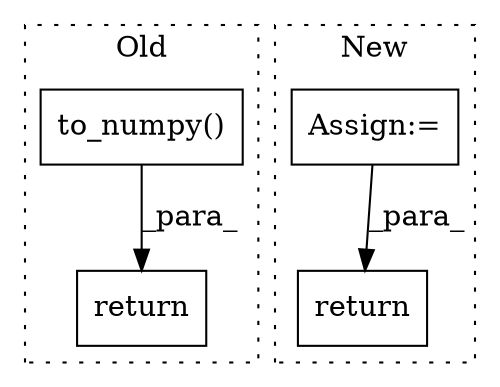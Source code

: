 digraph G {
subgraph cluster0 {
1 [label="to_numpy()" a="75" s="6754" l="52" shape="box"];
3 [label="return" a="93" s="6747" l="7" shape="box"];
label = "Old";
style="dotted";
}
subgraph cluster1 {
2 [label="return" a="93" s="7050" l="7" shape="box"];
4 [label="Assign:=" a="68" s="6804" l="3" shape="box"];
label = "New";
style="dotted";
}
1 -> 3 [label="_para_"];
4 -> 2 [label="_para_"];
}
